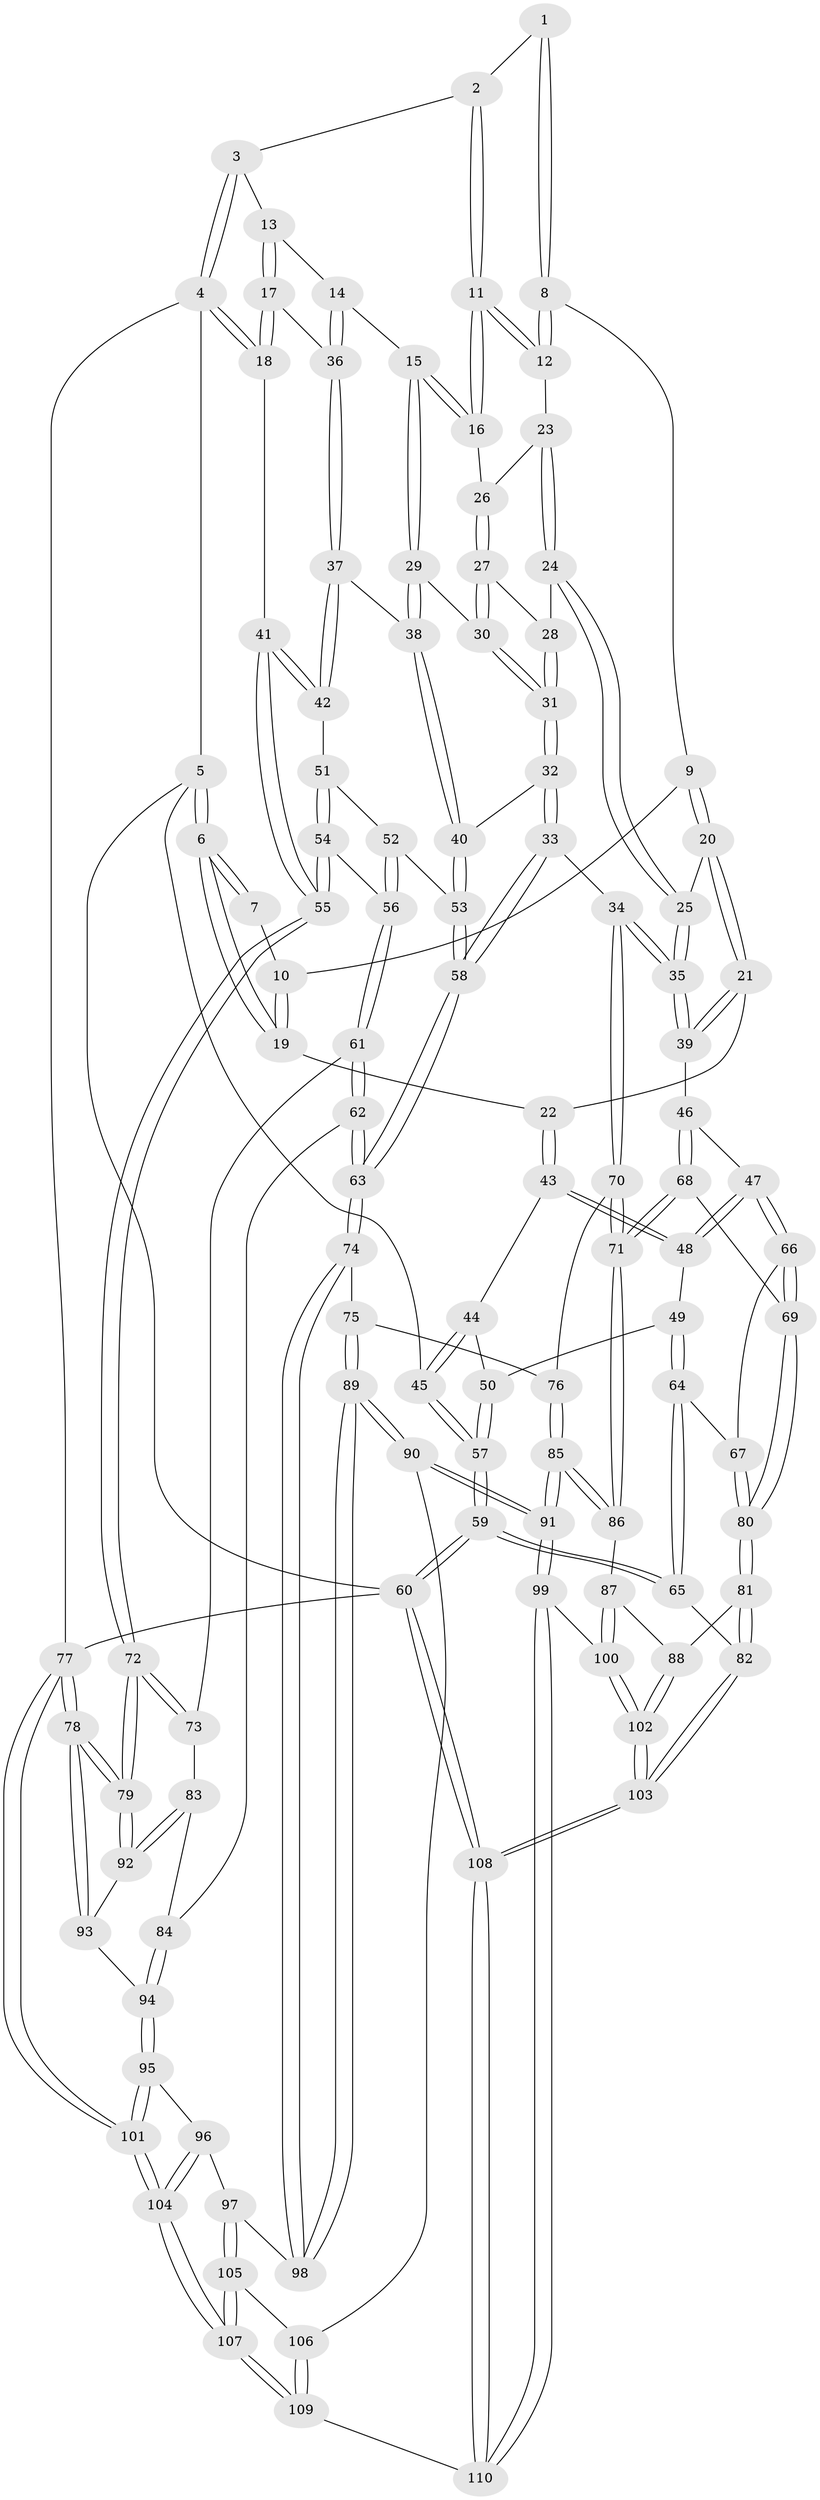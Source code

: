 // Generated by graph-tools (version 1.1) at 2025/11/02/27/25 16:11:53]
// undirected, 110 vertices, 272 edges
graph export_dot {
graph [start="1"]
  node [color=gray90,style=filled];
  1 [pos="+0.6107318894947851+0"];
  2 [pos="+0.6226081885220386+0"];
  3 [pos="+0.9057150425291106+0"];
  4 [pos="+1+0"];
  5 [pos="+0+0"];
  6 [pos="+0+0"];
  7 [pos="+0.5067937100780607+0"];
  8 [pos="+0.49784740954608947+0.12974736944916473"];
  9 [pos="+0.41462101585074973+0.11266227600817523"];
  10 [pos="+0.4139985224149675+0.09842478128349746"];
  11 [pos="+0.7059218533667228+0.0920237727303545"];
  12 [pos="+0.5094679263555485+0.149804300118538"];
  13 [pos="+0.9201480444083244+0.04529273343481588"];
  14 [pos="+0.7596334583374873+0.14355035144712172"];
  15 [pos="+0.7266916599888358+0.12163485203300703"];
  16 [pos="+0.711821521426293+0.10355476264208976"];
  17 [pos="+1+0.17132562799401635"];
  18 [pos="+1+0.22397189289013078"];
  19 [pos="+0+0"];
  20 [pos="+0.3557244096049488+0.19669574485437388"];
  21 [pos="+0.2132327851092185+0.1976578293208622"];
  22 [pos="+0.20387163677469763+0.19236609712179067"];
  23 [pos="+0.509382979147596+0.18452395647856815"];
  24 [pos="+0.46067934158265905+0.2291326208252619"];
  25 [pos="+0.4173689852386644+0.2413794372301443"];
  26 [pos="+0.557731801665965+0.20650129533358"];
  27 [pos="+0.5641990726109684+0.23257662932190093"];
  28 [pos="+0.5144672229317214+0.2659259906591332"];
  29 [pos="+0.6139649502768326+0.28081287110235653"];
  30 [pos="+0.6075099945085118+0.285331295092958"];
  31 [pos="+0.5664430151420785+0.38466772479273076"];
  32 [pos="+0.5657239127562556+0.3892179837376558"];
  33 [pos="+0.5642933031806903+0.3914646213586589"];
  34 [pos="+0.45552227169690485+0.4420868718386722"];
  35 [pos="+0.44045847255978926+0.43463509889211366"];
  36 [pos="+0.7912832709698636+0.19327401299362937"];
  37 [pos="+0.802263194526715+0.2883950491138242"];
  38 [pos="+0.7657396917530748+0.31736316490995836"];
  39 [pos="+0.31476320691499116+0.4350247908548425"];
  40 [pos="+0.7395249115646927+0.34930295392090827"];
  41 [pos="+1+0.25163700881815737"];
  42 [pos="+0.8465483697657559+0.3236708676900553"];
  43 [pos="+0.14514409382729676+0.3209039652157685"];
  44 [pos="+0.07601504904181047+0.35448462534558395"];
  45 [pos="+0+0.0549087622296518"];
  46 [pos="+0.3094895263729071+0.43950156346037117"];
  47 [pos="+0.303376629249482+0.4423620752432862"];
  48 [pos="+0.15097278483306162+0.4572479383453117"];
  49 [pos="+0.1325696526513148+0.46987059410508264"];
  50 [pos="+0.054646381372645804+0.4338347360422513"];
  51 [pos="+0.8547527333700835+0.3541220989335889"];
  52 [pos="+0.7896382464192009+0.45441411104771273"];
  53 [pos="+0.7366711853148936+0.4658511218652932"];
  54 [pos="+0.9037505798456056+0.43840592494346525"];
  55 [pos="+1+0.366358613297911"];
  56 [pos="+0.8857784130733943+0.497172371060459"];
  57 [pos="+0+0.435431592372483"];
  58 [pos="+0.7023367246447366+0.5157738131182642"];
  59 [pos="+0+0.7006912894116033"];
  60 [pos="+0+1"];
  61 [pos="+0.8878178198533149+0.534915463462809"];
  62 [pos="+0.7269274204534496+0.6185317439137692"];
  63 [pos="+0.7129761456102761+0.619365210546182"];
  64 [pos="+0.11706898292430044+0.5743376501280465"];
  65 [pos="+0+0.7077903463794223"];
  66 [pos="+0.24177308336038777+0.5606028975833178"];
  67 [pos="+0.14456151471887807+0.5865022334126427"];
  68 [pos="+0.3256077147557528+0.6308203806345585"];
  69 [pos="+0.2778444018991586+0.6275740717281818"];
  70 [pos="+0.4590378342459637+0.4582223045208469"];
  71 [pos="+0.346064422424412+0.6442906833258378"];
  72 [pos="+1+0.6083662724410451"];
  73 [pos="+0.9644481003476261+0.5830099210857613"];
  74 [pos="+0.7125478658459236+0.6197902026203821"];
  75 [pos="+0.5613998227283385+0.6055825366469276"];
  76 [pos="+0.5178153397103632+0.5844444284847953"];
  77 [pos="+1+1"];
  78 [pos="+1+1"];
  79 [pos="+1+0.6627711973082061"];
  80 [pos="+0.21289735908431515+0.6679544835361151"];
  81 [pos="+0.20242495806783575+0.7693212327766386"];
  82 [pos="+0+0.715262894296774"];
  83 [pos="+0.892427506702138+0.6812703111616281"];
  84 [pos="+0.809234102548549+0.6619687328606951"];
  85 [pos="+0.3968909003023123+0.7152917894221025"];
  86 [pos="+0.3900444118738786+0.714007166920149"];
  87 [pos="+0.3756522432311455+0.7230846748089201"];
  88 [pos="+0.23849910759113704+0.8071382425855927"];
  89 [pos="+0.5232549756057335+0.8261766997464991"];
  90 [pos="+0.5209339013589647+0.8297829864923639"];
  91 [pos="+0.5081788966795835+0.8312270215574645"];
  92 [pos="+0.9183412893513369+0.7435509508825396"];
  93 [pos="+0.894209411724863+0.788458533575775"];
  94 [pos="+0.8665952078895534+0.8035055759686812"];
  95 [pos="+0.8316972456827102+0.8345504636115854"];
  96 [pos="+0.784362367914635+0.8364193687469512"];
  97 [pos="+0.7542925794760907+0.829667961927361"];
  98 [pos="+0.7073324265664388+0.6589044913105759"];
  99 [pos="+0.49215843404854215+0.8513572705845899"];
  100 [pos="+0.3610093443401165+0.9055568938466564"];
  101 [pos="+1+1"];
  102 [pos="+0.24562647557752554+0.9556322656175926"];
  103 [pos="+0.20917878080324437+1"];
  104 [pos="+0.8498895548214817+1"];
  105 [pos="+0.6897704080238083+0.8783264247460983"];
  106 [pos="+0.5356967741193356+0.838436802840534"];
  107 [pos="+0.6930786050604923+1"];
  108 [pos="+0.19305134433571974+1"];
  109 [pos="+0.6622359974993538+1"];
  110 [pos="+0.45710496901182346+1"];
  1 -- 2;
  1 -- 8;
  1 -- 8;
  2 -- 3;
  2 -- 11;
  2 -- 11;
  3 -- 4;
  3 -- 4;
  3 -- 13;
  4 -- 5;
  4 -- 18;
  4 -- 18;
  4 -- 77;
  5 -- 6;
  5 -- 6;
  5 -- 45;
  5 -- 60;
  6 -- 7;
  6 -- 7;
  6 -- 19;
  6 -- 19;
  7 -- 10;
  8 -- 9;
  8 -- 12;
  8 -- 12;
  9 -- 10;
  9 -- 20;
  9 -- 20;
  10 -- 19;
  10 -- 19;
  11 -- 12;
  11 -- 12;
  11 -- 16;
  11 -- 16;
  12 -- 23;
  13 -- 14;
  13 -- 17;
  13 -- 17;
  14 -- 15;
  14 -- 36;
  14 -- 36;
  15 -- 16;
  15 -- 16;
  15 -- 29;
  15 -- 29;
  16 -- 26;
  17 -- 18;
  17 -- 18;
  17 -- 36;
  18 -- 41;
  19 -- 22;
  20 -- 21;
  20 -- 21;
  20 -- 25;
  21 -- 22;
  21 -- 39;
  21 -- 39;
  22 -- 43;
  22 -- 43;
  23 -- 24;
  23 -- 24;
  23 -- 26;
  24 -- 25;
  24 -- 25;
  24 -- 28;
  25 -- 35;
  25 -- 35;
  26 -- 27;
  26 -- 27;
  27 -- 28;
  27 -- 30;
  27 -- 30;
  28 -- 31;
  28 -- 31;
  29 -- 30;
  29 -- 38;
  29 -- 38;
  30 -- 31;
  30 -- 31;
  31 -- 32;
  31 -- 32;
  32 -- 33;
  32 -- 33;
  32 -- 40;
  33 -- 34;
  33 -- 58;
  33 -- 58;
  34 -- 35;
  34 -- 35;
  34 -- 70;
  34 -- 70;
  35 -- 39;
  35 -- 39;
  36 -- 37;
  36 -- 37;
  37 -- 38;
  37 -- 42;
  37 -- 42;
  38 -- 40;
  38 -- 40;
  39 -- 46;
  40 -- 53;
  40 -- 53;
  41 -- 42;
  41 -- 42;
  41 -- 55;
  41 -- 55;
  42 -- 51;
  43 -- 44;
  43 -- 48;
  43 -- 48;
  44 -- 45;
  44 -- 45;
  44 -- 50;
  45 -- 57;
  45 -- 57;
  46 -- 47;
  46 -- 68;
  46 -- 68;
  47 -- 48;
  47 -- 48;
  47 -- 66;
  47 -- 66;
  48 -- 49;
  49 -- 50;
  49 -- 64;
  49 -- 64;
  50 -- 57;
  50 -- 57;
  51 -- 52;
  51 -- 54;
  51 -- 54;
  52 -- 53;
  52 -- 56;
  52 -- 56;
  53 -- 58;
  53 -- 58;
  54 -- 55;
  54 -- 55;
  54 -- 56;
  55 -- 72;
  55 -- 72;
  56 -- 61;
  56 -- 61;
  57 -- 59;
  57 -- 59;
  58 -- 63;
  58 -- 63;
  59 -- 60;
  59 -- 60;
  59 -- 65;
  59 -- 65;
  60 -- 108;
  60 -- 108;
  60 -- 77;
  61 -- 62;
  61 -- 62;
  61 -- 73;
  62 -- 63;
  62 -- 63;
  62 -- 84;
  63 -- 74;
  63 -- 74;
  64 -- 65;
  64 -- 65;
  64 -- 67;
  65 -- 82;
  66 -- 67;
  66 -- 69;
  66 -- 69;
  67 -- 80;
  67 -- 80;
  68 -- 69;
  68 -- 71;
  68 -- 71;
  69 -- 80;
  69 -- 80;
  70 -- 71;
  70 -- 71;
  70 -- 76;
  71 -- 86;
  71 -- 86;
  72 -- 73;
  72 -- 73;
  72 -- 79;
  72 -- 79;
  73 -- 83;
  74 -- 75;
  74 -- 98;
  74 -- 98;
  75 -- 76;
  75 -- 89;
  75 -- 89;
  76 -- 85;
  76 -- 85;
  77 -- 78;
  77 -- 78;
  77 -- 101;
  77 -- 101;
  78 -- 79;
  78 -- 79;
  78 -- 93;
  78 -- 93;
  79 -- 92;
  79 -- 92;
  80 -- 81;
  80 -- 81;
  81 -- 82;
  81 -- 82;
  81 -- 88;
  82 -- 103;
  82 -- 103;
  83 -- 84;
  83 -- 92;
  83 -- 92;
  84 -- 94;
  84 -- 94;
  85 -- 86;
  85 -- 86;
  85 -- 91;
  85 -- 91;
  86 -- 87;
  87 -- 88;
  87 -- 100;
  87 -- 100;
  88 -- 102;
  88 -- 102;
  89 -- 90;
  89 -- 90;
  89 -- 98;
  89 -- 98;
  90 -- 91;
  90 -- 91;
  90 -- 106;
  91 -- 99;
  91 -- 99;
  92 -- 93;
  93 -- 94;
  94 -- 95;
  94 -- 95;
  95 -- 96;
  95 -- 101;
  95 -- 101;
  96 -- 97;
  96 -- 104;
  96 -- 104;
  97 -- 98;
  97 -- 105;
  97 -- 105;
  99 -- 100;
  99 -- 110;
  99 -- 110;
  100 -- 102;
  100 -- 102;
  101 -- 104;
  101 -- 104;
  102 -- 103;
  102 -- 103;
  103 -- 108;
  103 -- 108;
  104 -- 107;
  104 -- 107;
  105 -- 106;
  105 -- 107;
  105 -- 107;
  106 -- 109;
  106 -- 109;
  107 -- 109;
  107 -- 109;
  108 -- 110;
  108 -- 110;
  109 -- 110;
}
